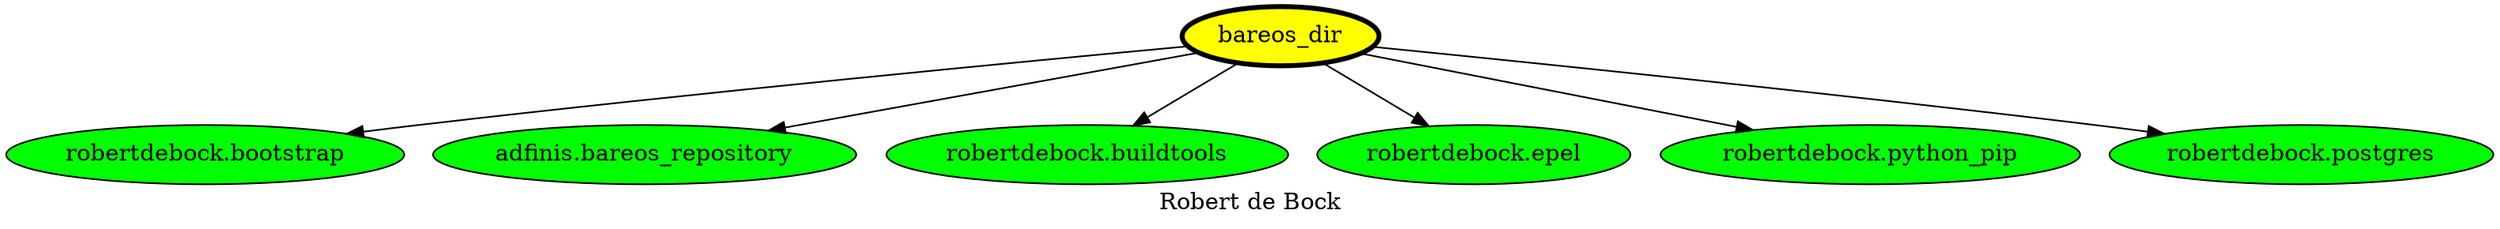 digraph PhiloDilemma {
  label = "Robert de Bock" ;
  overlap=false
  {
    "bareos_dir" [fillcolor=yellow style=filled penwidth=3]
    "robertdebock.bootstrap" [fillcolor=green style=filled]
    "adfinis.bareos_repository" [fillcolor=green style=filled]
    "robertdebock.buildtools" [fillcolor=green style=filled]
    "robertdebock.epel" [fillcolor=green style=filled]
    "robertdebock.python_pip" [fillcolor=green style=filled]
    "robertdebock.postgres" [fillcolor=green style=filled]
  }
  "bareos_dir" -> "robertdebock.bootstrap"
  "bareos_dir" -> "adfinis.bareos_repository"
  "bareos_dir" -> "robertdebock.buildtools"
  "bareos_dir" -> "robertdebock.epel"
  "bareos_dir" -> "robertdebock.python_pip"
  "bareos_dir" -> "robertdebock.postgres"
}
